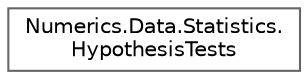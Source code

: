 digraph "Graphical Class Hierarchy"
{
 // LATEX_PDF_SIZE
  bgcolor="transparent";
  edge [fontname=Helvetica,fontsize=10,labelfontname=Helvetica,labelfontsize=10];
  node [fontname=Helvetica,fontsize=10,shape=box,height=0.2,width=0.4];
  rankdir="LR";
  Node0 [id="Node000000",label="Numerics.Data.Statistics.\lHypothesisTests",height=0.2,width=0.4,color="grey40", fillcolor="white", style="filled",URL="$class_numerics_1_1_data_1_1_statistics_1_1_hypothesis_tests.html",tooltip="A class for performing statistical hypothesis tests."];
}
